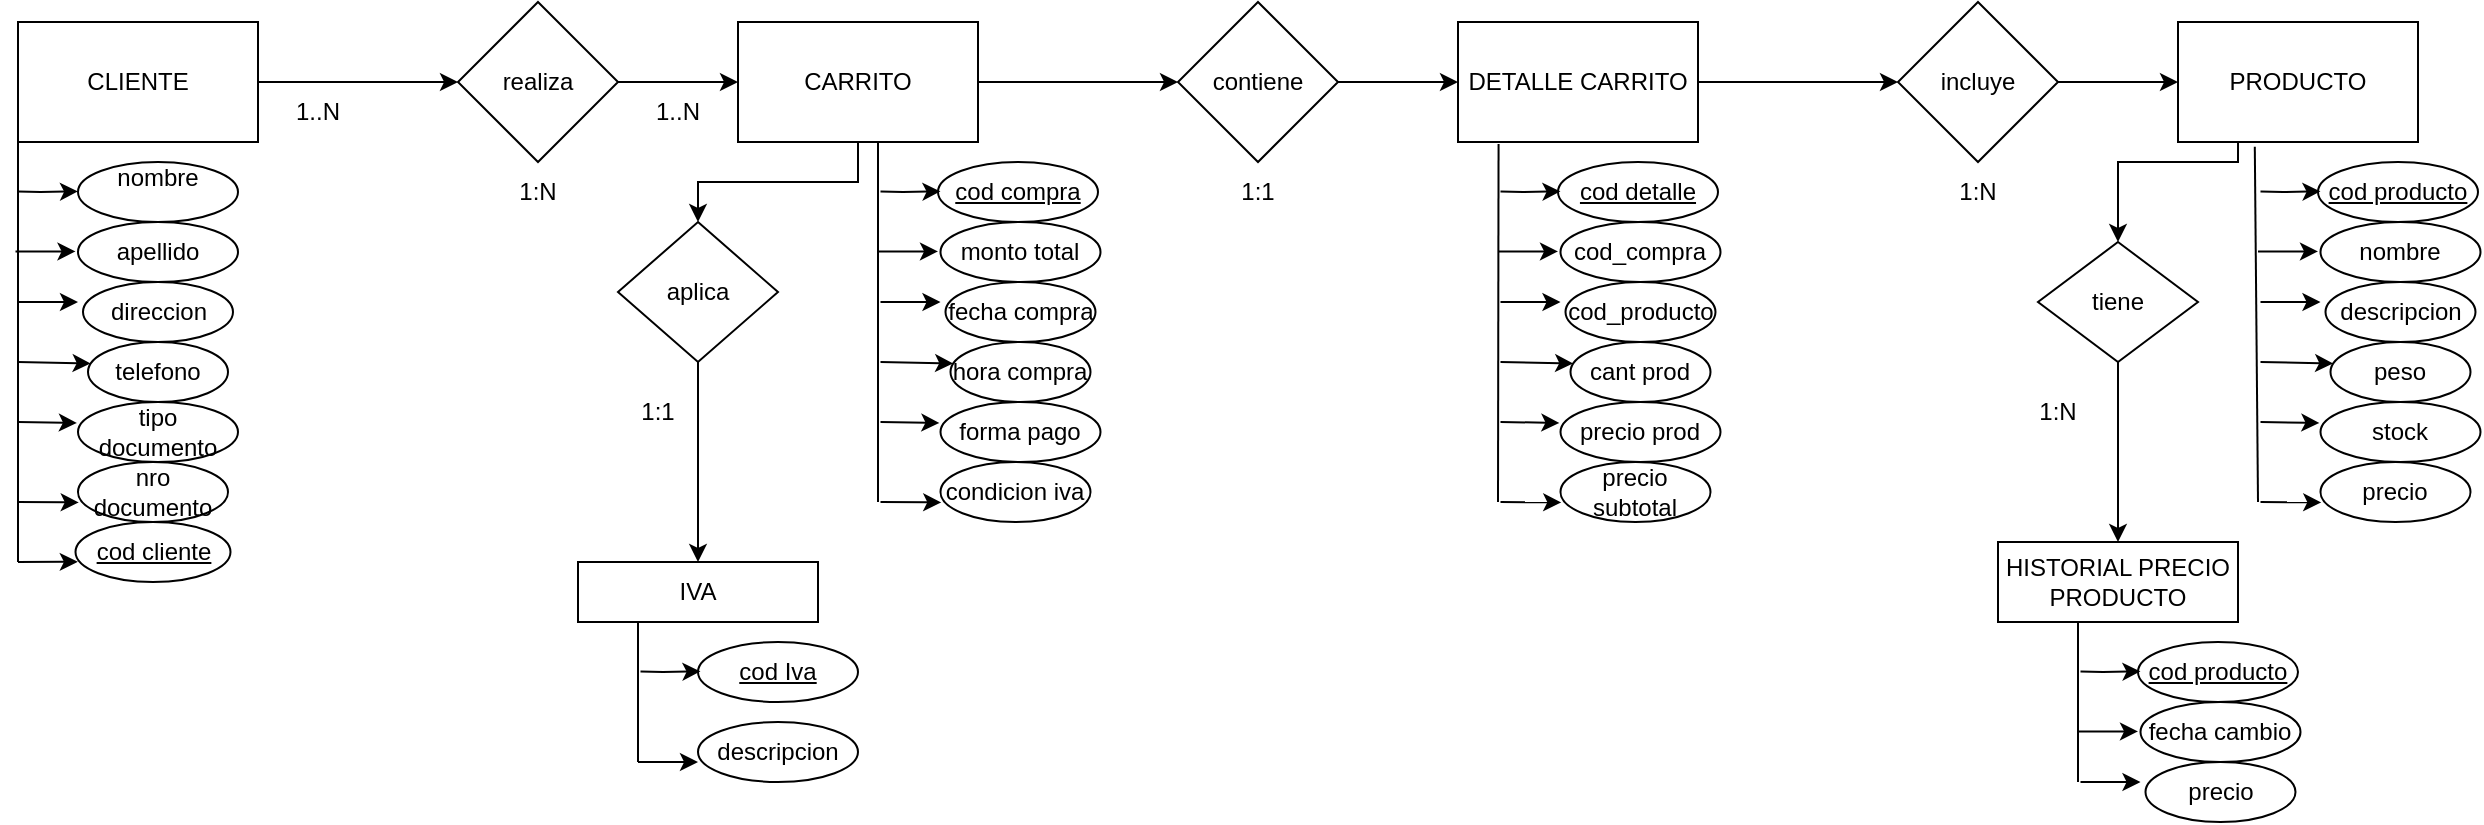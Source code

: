 <mxfile version="24.7.7">
  <diagram name="Página-1" id="7MDap6JHgMLayFaoO9Ry">
    <mxGraphModel dx="1052" dy="537" grid="1" gridSize="10" guides="1" tooltips="1" connect="1" arrows="1" fold="1" page="1" pageScale="1" pageWidth="827" pageHeight="1169" math="0" shadow="0">
      <root>
        <mxCell id="0" />
        <mxCell id="1" parent="0" />
        <mxCell id="vDmIGxy55OzrReuSafQs-21" value="" style="edgeStyle=orthogonalEdgeStyle;rounded=0;orthogonalLoop=1;jettySize=auto;html=1;" edge="1" parent="1" source="vDmIGxy55OzrReuSafQs-1" target="vDmIGxy55OzrReuSafQs-20">
          <mxGeometry relative="1" as="geometry" />
        </mxCell>
        <mxCell id="vDmIGxy55OzrReuSafQs-1" value="CLIENTE" style="rounded=0;whiteSpace=wrap;html=1;" vertex="1" parent="1">
          <mxGeometry x="10" y="20" width="120" height="60" as="geometry" />
        </mxCell>
        <mxCell id="vDmIGxy55OzrReuSafQs-2" value="nombre&lt;div&gt;&lt;br&gt;&lt;/div&gt;" style="ellipse;whiteSpace=wrap;html=1;" vertex="1" parent="1">
          <mxGeometry x="40" y="90" width="80" height="30" as="geometry" />
        </mxCell>
        <mxCell id="vDmIGxy55OzrReuSafQs-3" value="apellido" style="ellipse;whiteSpace=wrap;html=1;" vertex="1" parent="1">
          <mxGeometry x="40" y="120" width="80" height="30" as="geometry" />
        </mxCell>
        <mxCell id="vDmIGxy55OzrReuSafQs-4" value="direccion" style="ellipse;whiteSpace=wrap;html=1;" vertex="1" parent="1">
          <mxGeometry x="42.5" y="150" width="75" height="30" as="geometry" />
        </mxCell>
        <mxCell id="vDmIGxy55OzrReuSafQs-5" value="telefono" style="ellipse;whiteSpace=wrap;html=1;" vertex="1" parent="1">
          <mxGeometry x="45" y="180" width="70" height="30" as="geometry" />
        </mxCell>
        <mxCell id="vDmIGxy55OzrReuSafQs-6" value="tipo documento" style="ellipse;whiteSpace=wrap;html=1;" vertex="1" parent="1">
          <mxGeometry x="40" y="210" width="80" height="30" as="geometry" />
        </mxCell>
        <mxCell id="vDmIGxy55OzrReuSafQs-7" value="nro documento" style="ellipse;whiteSpace=wrap;html=1;" vertex="1" parent="1">
          <mxGeometry x="40" y="240" width="75" height="30" as="geometry" />
        </mxCell>
        <mxCell id="vDmIGxy55OzrReuSafQs-8" value="&lt;u&gt;cod cliente&lt;/u&gt;" style="ellipse;whiteSpace=wrap;html=1;" vertex="1" parent="1">
          <mxGeometry x="38.75" y="270" width="77.5" height="30" as="geometry" />
        </mxCell>
        <mxCell id="vDmIGxy55OzrReuSafQs-9" value="" style="endArrow=none;html=1;rounded=0;exitX=0;exitY=1;exitDx=0;exitDy=0;" edge="1" parent="1" source="vDmIGxy55OzrReuSafQs-1">
          <mxGeometry width="50" height="50" relative="1" as="geometry">
            <mxPoint x="390" y="300" as="sourcePoint" />
            <mxPoint x="10" y="290" as="targetPoint" />
          </mxGeometry>
        </mxCell>
        <mxCell id="vDmIGxy55OzrReuSafQs-10" value="" style="endArrow=classic;html=1;rounded=0;entryX=0.015;entryY=0.664;entryDx=0;entryDy=0;entryPerimeter=0;" edge="1" parent="1" target="vDmIGxy55OzrReuSafQs-8">
          <mxGeometry width="50" height="50" relative="1" as="geometry">
            <mxPoint x="10" y="290" as="sourcePoint" />
            <mxPoint x="440" y="250" as="targetPoint" />
          </mxGeometry>
        </mxCell>
        <mxCell id="vDmIGxy55OzrReuSafQs-11" value="" style="endArrow=classic;html=1;rounded=0;entryX=0.005;entryY=0.673;entryDx=0;entryDy=0;entryPerimeter=0;" edge="1" parent="1" target="vDmIGxy55OzrReuSafQs-7">
          <mxGeometry width="50" height="50" relative="1" as="geometry">
            <mxPoint x="10" y="260" as="sourcePoint" />
            <mxPoint x="150" y="210" as="targetPoint" />
          </mxGeometry>
        </mxCell>
        <mxCell id="vDmIGxy55OzrReuSafQs-12" value="" style="endArrow=classic;html=1;rounded=0;entryX=-0.007;entryY=0.348;entryDx=0;entryDy=0;entryPerimeter=0;" edge="1" parent="1" target="vDmIGxy55OzrReuSafQs-6">
          <mxGeometry width="50" height="50" relative="1" as="geometry">
            <mxPoint x="10" y="220" as="sourcePoint" />
            <mxPoint x="150" y="210" as="targetPoint" />
          </mxGeometry>
        </mxCell>
        <mxCell id="vDmIGxy55OzrReuSafQs-13" value="" style="endArrow=classic;html=1;rounded=0;entryX=0.019;entryY=0.357;entryDx=0;entryDy=0;entryPerimeter=0;" edge="1" parent="1" target="vDmIGxy55OzrReuSafQs-5">
          <mxGeometry width="50" height="50" relative="1" as="geometry">
            <mxPoint x="10" y="190" as="sourcePoint" />
            <mxPoint x="150" y="210" as="targetPoint" />
          </mxGeometry>
        </mxCell>
        <mxCell id="vDmIGxy55OzrReuSafQs-14" value="" style="endArrow=classic;html=1;rounded=0;" edge="1" parent="1">
          <mxGeometry width="50" height="50" relative="1" as="geometry">
            <mxPoint x="10" y="160" as="sourcePoint" />
            <mxPoint x="40" y="160" as="targetPoint" />
          </mxGeometry>
        </mxCell>
        <mxCell id="vDmIGxy55OzrReuSafQs-17" value="" style="endArrow=classic;html=1;rounded=0;" edge="1" parent="1">
          <mxGeometry width="50" height="50" relative="1" as="geometry">
            <mxPoint x="8.75" y="134.71" as="sourcePoint" />
            <mxPoint x="38.75" y="134.71" as="targetPoint" />
          </mxGeometry>
        </mxCell>
        <mxCell id="vDmIGxy55OzrReuSafQs-19" value="" style="endArrow=classic;html=1;rounded=0;" edge="1" parent="1">
          <mxGeometry width="50" height="50" relative="1" as="geometry">
            <mxPoint x="10" y="104.71" as="sourcePoint" />
            <mxPoint x="40" y="104.71" as="targetPoint" />
            <Array as="points">
              <mxPoint x="21.25" y="105" />
            </Array>
          </mxGeometry>
        </mxCell>
        <mxCell id="vDmIGxy55OzrReuSafQs-23" value="" style="edgeStyle=orthogonalEdgeStyle;rounded=0;orthogonalLoop=1;jettySize=auto;html=1;" edge="1" parent="1" source="vDmIGxy55OzrReuSafQs-20" target="vDmIGxy55OzrReuSafQs-22">
          <mxGeometry relative="1" as="geometry" />
        </mxCell>
        <mxCell id="vDmIGxy55OzrReuSafQs-20" value="realiza" style="rhombus;whiteSpace=wrap;html=1;rounded=0;" vertex="1" parent="1">
          <mxGeometry x="230" y="10" width="80" height="80" as="geometry" />
        </mxCell>
        <mxCell id="vDmIGxy55OzrReuSafQs-40" value="" style="edgeStyle=orthogonalEdgeStyle;rounded=0;orthogonalLoop=1;jettySize=auto;html=1;" edge="1" parent="1" source="vDmIGxy55OzrReuSafQs-22" target="vDmIGxy55OzrReuSafQs-39">
          <mxGeometry relative="1" as="geometry" />
        </mxCell>
        <mxCell id="vDmIGxy55OzrReuSafQs-52" value="" style="edgeStyle=orthogonalEdgeStyle;rounded=0;orthogonalLoop=1;jettySize=auto;html=1;" edge="1" parent="1" source="vDmIGxy55OzrReuSafQs-22" target="vDmIGxy55OzrReuSafQs-51">
          <mxGeometry relative="1" as="geometry" />
        </mxCell>
        <mxCell id="vDmIGxy55OzrReuSafQs-22" value="CARRITO" style="whiteSpace=wrap;html=1;rounded=0;" vertex="1" parent="1">
          <mxGeometry x="370" y="20" width="120" height="60" as="geometry" />
        </mxCell>
        <mxCell id="vDmIGxy55OzrReuSafQs-24" value="cod compra" style="ellipse;whiteSpace=wrap;html=1;fontStyle=4" vertex="1" parent="1">
          <mxGeometry x="470" y="90" width="80" height="30" as="geometry" />
        </mxCell>
        <mxCell id="vDmIGxy55OzrReuSafQs-25" value="monto total" style="ellipse;whiteSpace=wrap;html=1;" vertex="1" parent="1">
          <mxGeometry x="471.25" y="120" width="80" height="30" as="geometry" />
        </mxCell>
        <mxCell id="vDmIGxy55OzrReuSafQs-26" value="fecha compra" style="ellipse;whiteSpace=wrap;html=1;" vertex="1" parent="1">
          <mxGeometry x="473.75" y="150" width="75" height="30" as="geometry" />
        </mxCell>
        <mxCell id="vDmIGxy55OzrReuSafQs-27" value="hora compra" style="ellipse;whiteSpace=wrap;html=1;" vertex="1" parent="1">
          <mxGeometry x="476.25" y="180" width="70" height="30" as="geometry" />
        </mxCell>
        <mxCell id="vDmIGxy55OzrReuSafQs-28" value="forma pago" style="ellipse;whiteSpace=wrap;html=1;" vertex="1" parent="1">
          <mxGeometry x="471.25" y="210" width="80" height="30" as="geometry" />
        </mxCell>
        <mxCell id="vDmIGxy55OzrReuSafQs-29" value="condicion iva" style="ellipse;whiteSpace=wrap;html=1;" vertex="1" parent="1">
          <mxGeometry x="471.25" y="240" width="75" height="30" as="geometry" />
        </mxCell>
        <mxCell id="vDmIGxy55OzrReuSafQs-32" value="" style="endArrow=classic;html=1;rounded=0;entryX=0.005;entryY=0.673;entryDx=0;entryDy=0;entryPerimeter=0;" edge="1" target="vDmIGxy55OzrReuSafQs-29" parent="1">
          <mxGeometry width="50" height="50" relative="1" as="geometry">
            <mxPoint x="441.25" y="260" as="sourcePoint" />
            <mxPoint x="581.25" y="210" as="targetPoint" />
          </mxGeometry>
        </mxCell>
        <mxCell id="vDmIGxy55OzrReuSafQs-33" value="" style="endArrow=classic;html=1;rounded=0;entryX=-0.007;entryY=0.348;entryDx=0;entryDy=0;entryPerimeter=0;" edge="1" target="vDmIGxy55OzrReuSafQs-28" parent="1">
          <mxGeometry width="50" height="50" relative="1" as="geometry">
            <mxPoint x="441.25" y="220" as="sourcePoint" />
            <mxPoint x="581.25" y="210" as="targetPoint" />
          </mxGeometry>
        </mxCell>
        <mxCell id="vDmIGxy55OzrReuSafQs-34" value="" style="endArrow=classic;html=1;rounded=0;entryX=0.019;entryY=0.357;entryDx=0;entryDy=0;entryPerimeter=0;" edge="1" target="vDmIGxy55OzrReuSafQs-27" parent="1">
          <mxGeometry width="50" height="50" relative="1" as="geometry">
            <mxPoint x="441.25" y="190" as="sourcePoint" />
            <mxPoint x="581.25" y="210" as="targetPoint" />
          </mxGeometry>
        </mxCell>
        <mxCell id="vDmIGxy55OzrReuSafQs-35" value="" style="endArrow=classic;html=1;rounded=0;" edge="1" parent="1">
          <mxGeometry width="50" height="50" relative="1" as="geometry">
            <mxPoint x="441.25" y="160" as="sourcePoint" />
            <mxPoint x="471.25" y="160" as="targetPoint" />
          </mxGeometry>
        </mxCell>
        <mxCell id="vDmIGxy55OzrReuSafQs-36" value="" style="endArrow=classic;html=1;rounded=0;" edge="1" parent="1">
          <mxGeometry width="50" height="50" relative="1" as="geometry">
            <mxPoint x="440" y="134.71" as="sourcePoint" />
            <mxPoint x="470" y="134.71" as="targetPoint" />
          </mxGeometry>
        </mxCell>
        <mxCell id="vDmIGxy55OzrReuSafQs-37" value="" style="endArrow=classic;html=1;rounded=0;" edge="1" parent="1">
          <mxGeometry width="50" height="50" relative="1" as="geometry">
            <mxPoint x="441.25" y="104.71" as="sourcePoint" />
            <mxPoint x="471.25" y="104.71" as="targetPoint" />
            <Array as="points">
              <mxPoint x="452.5" y="105" />
            </Array>
          </mxGeometry>
        </mxCell>
        <mxCell id="vDmIGxy55OzrReuSafQs-38" value="" style="endArrow=none;html=1;rounded=0;" edge="1" parent="1">
          <mxGeometry width="50" height="50" relative="1" as="geometry">
            <mxPoint x="440" y="260" as="sourcePoint" />
            <mxPoint x="440" y="80" as="targetPoint" />
          </mxGeometry>
        </mxCell>
        <mxCell id="vDmIGxy55OzrReuSafQs-42" value="" style="edgeStyle=orthogonalEdgeStyle;rounded=0;orthogonalLoop=1;jettySize=auto;html=1;" edge="1" parent="1" source="vDmIGxy55OzrReuSafQs-39" target="vDmIGxy55OzrReuSafQs-41">
          <mxGeometry relative="1" as="geometry" />
        </mxCell>
        <mxCell id="vDmIGxy55OzrReuSafQs-39" value="aplica" style="rhombus;whiteSpace=wrap;html=1;rounded=0;" vertex="1" parent="1">
          <mxGeometry x="310" y="120" width="80" height="70" as="geometry" />
        </mxCell>
        <mxCell id="vDmIGxy55OzrReuSafQs-41" value="IVA" style="whiteSpace=wrap;html=1;rounded=0;" vertex="1" parent="1">
          <mxGeometry x="290" y="290" width="120" height="30" as="geometry" />
        </mxCell>
        <mxCell id="vDmIGxy55OzrReuSafQs-43" value="cod Iva" style="ellipse;whiteSpace=wrap;html=1;fontStyle=4" vertex="1" parent="1">
          <mxGeometry x="350" y="330" width="80" height="30" as="geometry" />
        </mxCell>
        <mxCell id="vDmIGxy55OzrReuSafQs-44" value="descripcion" style="ellipse;whiteSpace=wrap;html=1;" vertex="1" parent="1">
          <mxGeometry x="350" y="370" width="80" height="30" as="geometry" />
        </mxCell>
        <mxCell id="vDmIGxy55OzrReuSafQs-46" value="" style="endArrow=classic;html=1;rounded=0;" edge="1" parent="1">
          <mxGeometry width="50" height="50" relative="1" as="geometry">
            <mxPoint x="320" y="390.0" as="sourcePoint" />
            <mxPoint x="350" y="390.0" as="targetPoint" />
          </mxGeometry>
        </mxCell>
        <mxCell id="vDmIGxy55OzrReuSafQs-47" value="" style="endArrow=classic;html=1;rounded=0;" edge="1" parent="1">
          <mxGeometry width="50" height="50" relative="1" as="geometry">
            <mxPoint x="321.25" y="344.71" as="sourcePoint" />
            <mxPoint x="351.25" y="344.71" as="targetPoint" />
            <Array as="points">
              <mxPoint x="332.5" y="345" />
            </Array>
          </mxGeometry>
        </mxCell>
        <mxCell id="vDmIGxy55OzrReuSafQs-49" value="" style="endArrow=none;html=1;rounded=0;entryX=0.25;entryY=1;entryDx=0;entryDy=0;" edge="1" parent="1" target="vDmIGxy55OzrReuSafQs-41">
          <mxGeometry width="50" height="50" relative="1" as="geometry">
            <mxPoint x="320" y="360" as="sourcePoint" />
            <mxPoint x="340" y="320" as="targetPoint" />
            <Array as="points">
              <mxPoint x="320" y="390" />
            </Array>
          </mxGeometry>
        </mxCell>
        <mxCell id="vDmIGxy55OzrReuSafQs-54" value="" style="edgeStyle=orthogonalEdgeStyle;rounded=0;orthogonalLoop=1;jettySize=auto;html=1;" edge="1" parent="1" source="vDmIGxy55OzrReuSafQs-51" target="vDmIGxy55OzrReuSafQs-53">
          <mxGeometry relative="1" as="geometry" />
        </mxCell>
        <mxCell id="vDmIGxy55OzrReuSafQs-51" value="contiene" style="rhombus;whiteSpace=wrap;html=1;rounded=0;" vertex="1" parent="1">
          <mxGeometry x="590" y="10" width="80" height="80" as="geometry" />
        </mxCell>
        <mxCell id="vDmIGxy55OzrReuSafQs-69" value="" style="edgeStyle=orthogonalEdgeStyle;rounded=0;orthogonalLoop=1;jettySize=auto;html=1;" edge="1" parent="1" source="vDmIGxy55OzrReuSafQs-53" target="vDmIGxy55OzrReuSafQs-68">
          <mxGeometry relative="1" as="geometry" />
        </mxCell>
        <mxCell id="vDmIGxy55OzrReuSafQs-53" value="DETALLE CARRITO" style="whiteSpace=wrap;html=1;rounded=0;" vertex="1" parent="1">
          <mxGeometry x="730" y="20" width="120" height="60" as="geometry" />
        </mxCell>
        <mxCell id="vDmIGxy55OzrReuSafQs-55" value="cod detalle" style="ellipse;whiteSpace=wrap;html=1;fontStyle=4" vertex="1" parent="1">
          <mxGeometry x="780" y="90" width="80" height="30" as="geometry" />
        </mxCell>
        <mxCell id="vDmIGxy55OzrReuSafQs-56" value="cod_compra" style="ellipse;whiteSpace=wrap;html=1;" vertex="1" parent="1">
          <mxGeometry x="781.25" y="120" width="80" height="30" as="geometry" />
        </mxCell>
        <mxCell id="vDmIGxy55OzrReuSafQs-57" value="cod_producto" style="ellipse;whiteSpace=wrap;html=1;" vertex="1" parent="1">
          <mxGeometry x="783.75" y="150" width="75" height="30" as="geometry" />
        </mxCell>
        <mxCell id="vDmIGxy55OzrReuSafQs-58" value="cant prod" style="ellipse;whiteSpace=wrap;html=1;" vertex="1" parent="1">
          <mxGeometry x="786.25" y="180" width="70" height="30" as="geometry" />
        </mxCell>
        <mxCell id="vDmIGxy55OzrReuSafQs-59" value="precio prod" style="ellipse;whiteSpace=wrap;html=1;" vertex="1" parent="1">
          <mxGeometry x="781.25" y="210" width="80" height="30" as="geometry" />
        </mxCell>
        <mxCell id="vDmIGxy55OzrReuSafQs-60" value="precio subtotal" style="ellipse;whiteSpace=wrap;html=1;" vertex="1" parent="1">
          <mxGeometry x="781.25" y="240" width="75" height="30" as="geometry" />
        </mxCell>
        <mxCell id="vDmIGxy55OzrReuSafQs-61" value="" style="endArrow=classic;html=1;rounded=0;entryX=0.005;entryY=0.673;entryDx=0;entryDy=0;entryPerimeter=0;" edge="1" target="vDmIGxy55OzrReuSafQs-60" parent="1">
          <mxGeometry width="50" height="50" relative="1" as="geometry">
            <mxPoint x="751.25" y="260" as="sourcePoint" />
            <mxPoint x="891.25" y="210" as="targetPoint" />
          </mxGeometry>
        </mxCell>
        <mxCell id="vDmIGxy55OzrReuSafQs-62" value="" style="endArrow=classic;html=1;rounded=0;entryX=-0.007;entryY=0.348;entryDx=0;entryDy=0;entryPerimeter=0;" edge="1" target="vDmIGxy55OzrReuSafQs-59" parent="1">
          <mxGeometry width="50" height="50" relative="1" as="geometry">
            <mxPoint x="751.25" y="220" as="sourcePoint" />
            <mxPoint x="891.25" y="210" as="targetPoint" />
          </mxGeometry>
        </mxCell>
        <mxCell id="vDmIGxy55OzrReuSafQs-63" value="" style="endArrow=classic;html=1;rounded=0;entryX=0.019;entryY=0.357;entryDx=0;entryDy=0;entryPerimeter=0;" edge="1" target="vDmIGxy55OzrReuSafQs-58" parent="1">
          <mxGeometry width="50" height="50" relative="1" as="geometry">
            <mxPoint x="751.25" y="190" as="sourcePoint" />
            <mxPoint x="891.25" y="210" as="targetPoint" />
          </mxGeometry>
        </mxCell>
        <mxCell id="vDmIGxy55OzrReuSafQs-64" value="" style="endArrow=classic;html=1;rounded=0;" edge="1" parent="1">
          <mxGeometry width="50" height="50" relative="1" as="geometry">
            <mxPoint x="751.25" y="160" as="sourcePoint" />
            <mxPoint x="781.25" y="160" as="targetPoint" />
          </mxGeometry>
        </mxCell>
        <mxCell id="vDmIGxy55OzrReuSafQs-65" value="" style="endArrow=classic;html=1;rounded=0;" edge="1" parent="1">
          <mxGeometry width="50" height="50" relative="1" as="geometry">
            <mxPoint x="750" y="134.71" as="sourcePoint" />
            <mxPoint x="780" y="134.71" as="targetPoint" />
          </mxGeometry>
        </mxCell>
        <mxCell id="vDmIGxy55OzrReuSafQs-66" value="" style="endArrow=classic;html=1;rounded=0;" edge="1" parent="1">
          <mxGeometry width="50" height="50" relative="1" as="geometry">
            <mxPoint x="751.25" y="104.71" as="sourcePoint" />
            <mxPoint x="781.25" y="104.71" as="targetPoint" />
            <Array as="points">
              <mxPoint x="762.5" y="105" />
            </Array>
          </mxGeometry>
        </mxCell>
        <mxCell id="vDmIGxy55OzrReuSafQs-67" value="" style="endArrow=none;html=1;rounded=0;entryX=0.169;entryY=1.017;entryDx=0;entryDy=0;entryPerimeter=0;" edge="1" parent="1" target="vDmIGxy55OzrReuSafQs-53">
          <mxGeometry width="50" height="50" relative="1" as="geometry">
            <mxPoint x="750" y="260" as="sourcePoint" />
            <mxPoint x="760" y="170" as="targetPoint" />
          </mxGeometry>
        </mxCell>
        <mxCell id="vDmIGxy55OzrReuSafQs-71" value="" style="edgeStyle=orthogonalEdgeStyle;rounded=0;orthogonalLoop=1;jettySize=auto;html=1;" edge="1" parent="1" source="vDmIGxy55OzrReuSafQs-68" target="vDmIGxy55OzrReuSafQs-70">
          <mxGeometry relative="1" as="geometry" />
        </mxCell>
        <mxCell id="vDmIGxy55OzrReuSafQs-68" value="incluye" style="rhombus;whiteSpace=wrap;html=1;rounded=0;" vertex="1" parent="1">
          <mxGeometry x="950" y="10" width="80" height="80" as="geometry" />
        </mxCell>
        <mxCell id="vDmIGxy55OzrReuSafQs-85" value="" style="edgeStyle=orthogonalEdgeStyle;rounded=0;orthogonalLoop=1;jettySize=auto;html=1;" edge="1" parent="1" target="vDmIGxy55OzrReuSafQs-86">
          <mxGeometry relative="1" as="geometry">
            <mxPoint x="1120.029" y="70" as="sourcePoint" />
            <mxPoint x="1060" y="140" as="targetPoint" />
            <Array as="points">
              <mxPoint x="1120" y="90" />
              <mxPoint x="1060" y="90" />
            </Array>
          </mxGeometry>
        </mxCell>
        <mxCell id="vDmIGxy55OzrReuSafQs-70" value="PRODUCTO" style="whiteSpace=wrap;html=1;rounded=0;" vertex="1" parent="1">
          <mxGeometry x="1090" y="20" width="120" height="60" as="geometry" />
        </mxCell>
        <mxCell id="vDmIGxy55OzrReuSafQs-72" value="cod producto" style="ellipse;whiteSpace=wrap;html=1;fontStyle=4" vertex="1" parent="1">
          <mxGeometry x="1160" y="90" width="80" height="30" as="geometry" />
        </mxCell>
        <mxCell id="vDmIGxy55OzrReuSafQs-73" value="nombre" style="ellipse;whiteSpace=wrap;html=1;" vertex="1" parent="1">
          <mxGeometry x="1161.25" y="120" width="80" height="30" as="geometry" />
        </mxCell>
        <mxCell id="vDmIGxy55OzrReuSafQs-74" value="descripcion" style="ellipse;whiteSpace=wrap;html=1;" vertex="1" parent="1">
          <mxGeometry x="1163.75" y="150" width="75" height="30" as="geometry" />
        </mxCell>
        <mxCell id="vDmIGxy55OzrReuSafQs-75" value="peso" style="ellipse;whiteSpace=wrap;html=1;" vertex="1" parent="1">
          <mxGeometry x="1166.25" y="180" width="70" height="30" as="geometry" />
        </mxCell>
        <mxCell id="vDmIGxy55OzrReuSafQs-76" value="stock" style="ellipse;whiteSpace=wrap;html=1;" vertex="1" parent="1">
          <mxGeometry x="1161.25" y="210" width="80" height="30" as="geometry" />
        </mxCell>
        <mxCell id="vDmIGxy55OzrReuSafQs-77" value="precio" style="ellipse;whiteSpace=wrap;html=1;" vertex="1" parent="1">
          <mxGeometry x="1161.25" y="240" width="75" height="30" as="geometry" />
        </mxCell>
        <mxCell id="vDmIGxy55OzrReuSafQs-78" value="" style="endArrow=classic;html=1;rounded=0;entryX=0.005;entryY=0.673;entryDx=0;entryDy=0;entryPerimeter=0;" edge="1" target="vDmIGxy55OzrReuSafQs-77" parent="1">
          <mxGeometry width="50" height="50" relative="1" as="geometry">
            <mxPoint x="1131.25" y="260" as="sourcePoint" />
            <mxPoint x="1271.25" y="210" as="targetPoint" />
          </mxGeometry>
        </mxCell>
        <mxCell id="vDmIGxy55OzrReuSafQs-79" value="" style="endArrow=classic;html=1;rounded=0;entryX=-0.007;entryY=0.348;entryDx=0;entryDy=0;entryPerimeter=0;" edge="1" target="vDmIGxy55OzrReuSafQs-76" parent="1">
          <mxGeometry width="50" height="50" relative="1" as="geometry">
            <mxPoint x="1131.25" y="220" as="sourcePoint" />
            <mxPoint x="1271.25" y="210" as="targetPoint" />
          </mxGeometry>
        </mxCell>
        <mxCell id="vDmIGxy55OzrReuSafQs-80" value="" style="endArrow=classic;html=1;rounded=0;entryX=0.019;entryY=0.357;entryDx=0;entryDy=0;entryPerimeter=0;" edge="1" target="vDmIGxy55OzrReuSafQs-75" parent="1">
          <mxGeometry width="50" height="50" relative="1" as="geometry">
            <mxPoint x="1131.25" y="190" as="sourcePoint" />
            <mxPoint x="1271.25" y="210" as="targetPoint" />
          </mxGeometry>
        </mxCell>
        <mxCell id="vDmIGxy55OzrReuSafQs-81" value="" style="endArrow=classic;html=1;rounded=0;" edge="1" parent="1">
          <mxGeometry width="50" height="50" relative="1" as="geometry">
            <mxPoint x="1131.25" y="160" as="sourcePoint" />
            <mxPoint x="1161.25" y="160" as="targetPoint" />
          </mxGeometry>
        </mxCell>
        <mxCell id="vDmIGxy55OzrReuSafQs-82" value="" style="endArrow=classic;html=1;rounded=0;" edge="1" parent="1">
          <mxGeometry width="50" height="50" relative="1" as="geometry">
            <mxPoint x="1130" y="134.71" as="sourcePoint" />
            <mxPoint x="1160" y="134.71" as="targetPoint" />
          </mxGeometry>
        </mxCell>
        <mxCell id="vDmIGxy55OzrReuSafQs-83" value="" style="endArrow=classic;html=1;rounded=0;" edge="1" parent="1">
          <mxGeometry width="50" height="50" relative="1" as="geometry">
            <mxPoint x="1131.25" y="104.71" as="sourcePoint" />
            <mxPoint x="1161.25" y="104.71" as="targetPoint" />
            <Array as="points">
              <mxPoint x="1142.5" y="105" />
            </Array>
          </mxGeometry>
        </mxCell>
        <mxCell id="vDmIGxy55OzrReuSafQs-84" value="" style="endArrow=none;html=1;rounded=0;entryX=0.32;entryY=1.04;entryDx=0;entryDy=0;entryPerimeter=0;" edge="1" parent="1" target="vDmIGxy55OzrReuSafQs-70">
          <mxGeometry width="50" height="50" relative="1" as="geometry">
            <mxPoint x="1130" y="260" as="sourcePoint" />
            <mxPoint x="990" y="130" as="targetPoint" />
          </mxGeometry>
        </mxCell>
        <mxCell id="vDmIGxy55OzrReuSafQs-90" value="" style="edgeStyle=orthogonalEdgeStyle;rounded=0;orthogonalLoop=1;jettySize=auto;html=1;" edge="1" parent="1" source="vDmIGxy55OzrReuSafQs-86" target="vDmIGxy55OzrReuSafQs-89">
          <mxGeometry relative="1" as="geometry" />
        </mxCell>
        <mxCell id="vDmIGxy55OzrReuSafQs-86" value="tiene" style="rhombus;whiteSpace=wrap;html=1;" vertex="1" parent="1">
          <mxGeometry x="1020" y="130" width="80" height="60" as="geometry" />
        </mxCell>
        <mxCell id="vDmIGxy55OzrReuSafQs-89" value="HISTORIAL PRECIO PRODUCTO" style="whiteSpace=wrap;html=1;" vertex="1" parent="1">
          <mxGeometry x="1000" y="280" width="120" height="40" as="geometry" />
        </mxCell>
        <mxCell id="vDmIGxy55OzrReuSafQs-91" value="cod producto" style="ellipse;whiteSpace=wrap;html=1;fontStyle=4" vertex="1" parent="1">
          <mxGeometry x="1070" y="330" width="80" height="30" as="geometry" />
        </mxCell>
        <mxCell id="vDmIGxy55OzrReuSafQs-92" value="fecha cambio" style="ellipse;whiteSpace=wrap;html=1;" vertex="1" parent="1">
          <mxGeometry x="1071.25" y="360" width="80" height="30" as="geometry" />
        </mxCell>
        <mxCell id="vDmIGxy55OzrReuSafQs-93" value="precio" style="ellipse;whiteSpace=wrap;html=1;" vertex="1" parent="1">
          <mxGeometry x="1073.75" y="390" width="75" height="30" as="geometry" />
        </mxCell>
        <mxCell id="vDmIGxy55OzrReuSafQs-94" value="" style="endArrow=classic;html=1;rounded=0;" edge="1" parent="1">
          <mxGeometry width="50" height="50" relative="1" as="geometry">
            <mxPoint x="1041.25" y="400" as="sourcePoint" />
            <mxPoint x="1071.25" y="400" as="targetPoint" />
          </mxGeometry>
        </mxCell>
        <mxCell id="vDmIGxy55OzrReuSafQs-95" value="" style="endArrow=classic;html=1;rounded=0;" edge="1" parent="1">
          <mxGeometry width="50" height="50" relative="1" as="geometry">
            <mxPoint x="1040" y="374.71" as="sourcePoint" />
            <mxPoint x="1070" y="374.71" as="targetPoint" />
          </mxGeometry>
        </mxCell>
        <mxCell id="vDmIGxy55OzrReuSafQs-96" value="" style="endArrow=classic;html=1;rounded=0;" edge="1" parent="1">
          <mxGeometry width="50" height="50" relative="1" as="geometry">
            <mxPoint x="1041.25" y="344.71" as="sourcePoint" />
            <mxPoint x="1071.25" y="344.71" as="targetPoint" />
            <Array as="points">
              <mxPoint x="1052.5" y="345" />
            </Array>
          </mxGeometry>
        </mxCell>
        <mxCell id="vDmIGxy55OzrReuSafQs-97" value="" style="endArrow=none;html=1;rounded=0;" edge="1" parent="1">
          <mxGeometry width="50" height="50" relative="1" as="geometry">
            <mxPoint x="1040" y="400" as="sourcePoint" />
            <mxPoint x="1040" y="320" as="targetPoint" />
          </mxGeometry>
        </mxCell>
        <mxCell id="vDmIGxy55OzrReuSafQs-99" value="1:N" style="text;html=1;align=center;verticalAlign=middle;whiteSpace=wrap;rounded=0;" vertex="1" parent="1">
          <mxGeometry x="240" y="90" width="60" height="30" as="geometry" />
        </mxCell>
        <mxCell id="vDmIGxy55OzrReuSafQs-100" value="1:1" style="text;html=1;align=center;verticalAlign=middle;whiteSpace=wrap;rounded=0;" vertex="1" parent="1">
          <mxGeometry x="300" y="200" width="60" height="30" as="geometry" />
        </mxCell>
        <mxCell id="vDmIGxy55OzrReuSafQs-101" value="1:1" style="text;html=1;align=center;verticalAlign=middle;whiteSpace=wrap;rounded=0;" vertex="1" parent="1">
          <mxGeometry x="600" y="90" width="60" height="30" as="geometry" />
        </mxCell>
        <mxCell id="vDmIGxy55OzrReuSafQs-102" value="1:N" style="text;html=1;align=center;verticalAlign=middle;whiteSpace=wrap;rounded=0;" vertex="1" parent="1">
          <mxGeometry x="960" y="90" width="60" height="30" as="geometry" />
        </mxCell>
        <mxCell id="vDmIGxy55OzrReuSafQs-103" value="1:N" style="text;html=1;align=center;verticalAlign=middle;whiteSpace=wrap;rounded=0;" vertex="1" parent="1">
          <mxGeometry x="1000" y="200" width="60" height="30" as="geometry" />
        </mxCell>
        <mxCell id="vDmIGxy55OzrReuSafQs-104" value="1..N" style="text;html=1;align=center;verticalAlign=middle;whiteSpace=wrap;rounded=0;" vertex="1" parent="1">
          <mxGeometry x="130" y="50" width="60" height="30" as="geometry" />
        </mxCell>
        <mxCell id="vDmIGxy55OzrReuSafQs-105" value="1..N" style="text;html=1;align=center;verticalAlign=middle;whiteSpace=wrap;rounded=0;" vertex="1" parent="1">
          <mxGeometry x="310" y="50" width="60" height="30" as="geometry" />
        </mxCell>
      </root>
    </mxGraphModel>
  </diagram>
</mxfile>
